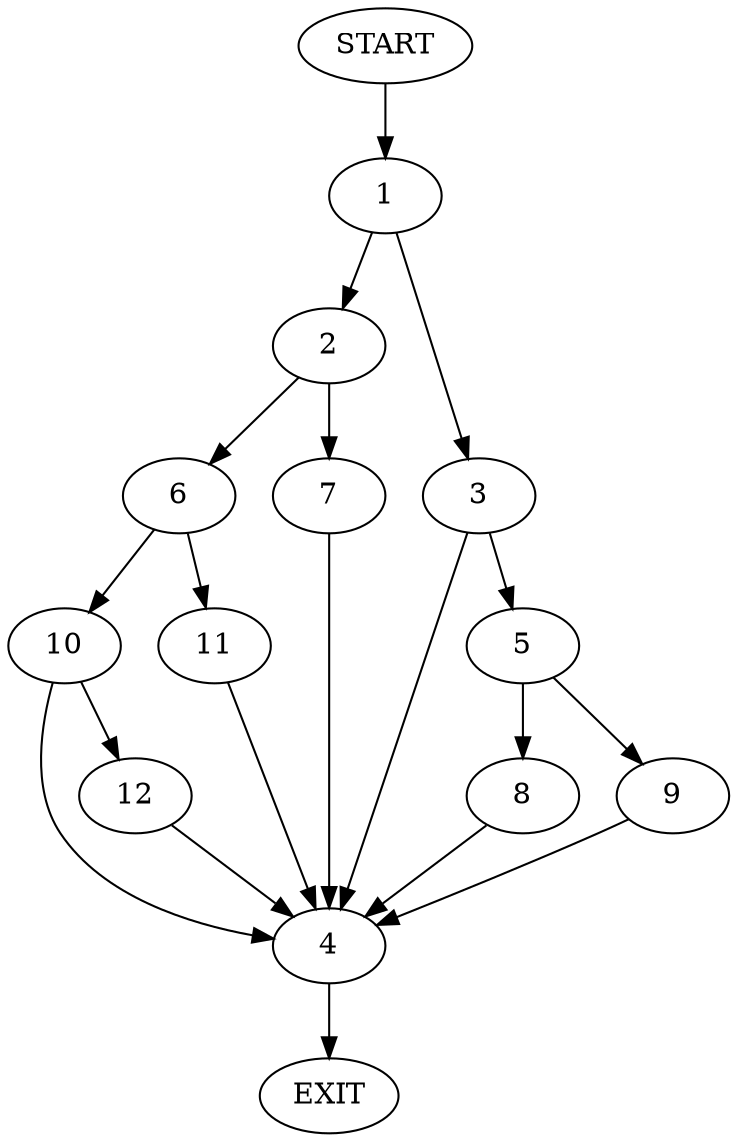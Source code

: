 digraph {
0 [label="START"]
13 [label="EXIT"]
0 -> 1
1 -> 2
1 -> 3
3 -> 4
3 -> 5
2 -> 6
2 -> 7
4 -> 13
5 -> 8
5 -> 9
8 -> 4
9 -> 4
7 -> 4
6 -> 10
6 -> 11
10 -> 4
10 -> 12
11 -> 4
12 -> 4
}

